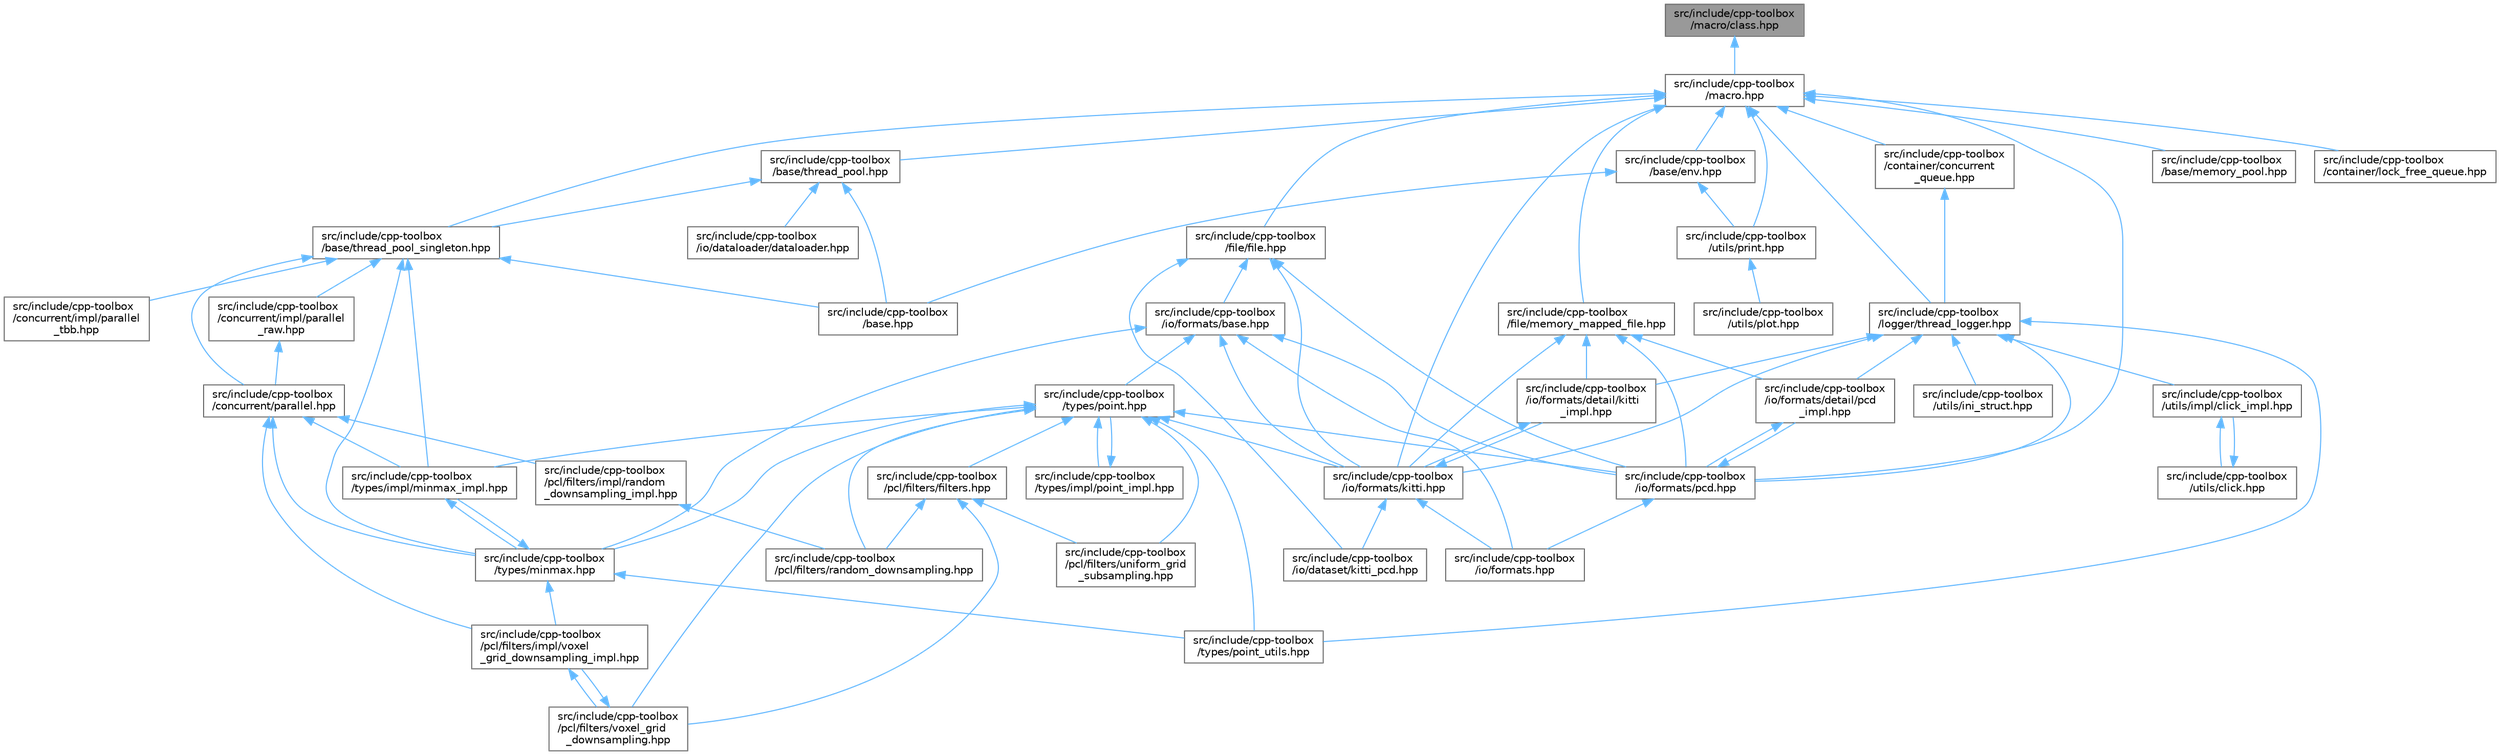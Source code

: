 digraph "src/include/cpp-toolbox/macro/class.hpp"
{
 // LATEX_PDF_SIZE
  bgcolor="transparent";
  edge [fontname=Helvetica,fontsize=10,labelfontname=Helvetica,labelfontsize=10];
  node [fontname=Helvetica,fontsize=10,shape=box,height=0.2,width=0.4];
  Node1 [id="Node000001",label="src/include/cpp-toolbox\l/macro/class.hpp",height=0.2,width=0.4,color="gray40", fillcolor="grey60", style="filled", fontcolor="black",tooltip=" "];
  Node1 -> Node2 [id="edge1_Node000001_Node000002",dir="back",color="steelblue1",style="solid",tooltip=" "];
  Node2 [id="Node000002",label="src/include/cpp-toolbox\l/macro.hpp",height=0.2,width=0.4,color="grey40", fillcolor="white", style="filled",URL="$macro_8hpp.html",tooltip="通用的编译器、平台、架构检测和实用宏定义 / Common macros for compiler, platform, architecture detection and utility macro..."];
  Node2 -> Node3 [id="edge2_Node000002_Node000003",dir="back",color="steelblue1",style="solid",tooltip=" "];
  Node3 [id="Node000003",label="src/include/cpp-toolbox\l/base/env.hpp",height=0.2,width=0.4,color="grey40", fillcolor="white", style="filled",URL="$env_8hpp.html",tooltip=" "];
  Node3 -> Node4 [id="edge3_Node000003_Node000004",dir="back",color="steelblue1",style="solid",tooltip=" "];
  Node4 [id="Node000004",label="src/include/cpp-toolbox\l/base.hpp",height=0.2,width=0.4,color="grey40", fillcolor="white", style="filled",URL="$base_8hpp.html",tooltip=" "];
  Node3 -> Node5 [id="edge4_Node000003_Node000005",dir="back",color="steelblue1",style="solid",tooltip=" "];
  Node5 [id="Node000005",label="src/include/cpp-toolbox\l/utils/print.hpp",height=0.2,width=0.4,color="grey40", fillcolor="white", style="filled",URL="$print_8hpp.html",tooltip=" "];
  Node5 -> Node6 [id="edge5_Node000005_Node000006",dir="back",color="steelblue1",style="solid",tooltip=" "];
  Node6 [id="Node000006",label="src/include/cpp-toolbox\l/utils/plot.hpp",height=0.2,width=0.4,color="grey40", fillcolor="white", style="filled",URL="$plot_8hpp.html",tooltip=" "];
  Node2 -> Node7 [id="edge6_Node000002_Node000007",dir="back",color="steelblue1",style="solid",tooltip=" "];
  Node7 [id="Node000007",label="src/include/cpp-toolbox\l/base/memory_pool.hpp",height=0.2,width=0.4,color="grey40", fillcolor="white", style="filled",URL="$memory__pool_8hpp.html",tooltip=" "];
  Node2 -> Node8 [id="edge7_Node000002_Node000008",dir="back",color="steelblue1",style="solid",tooltip=" "];
  Node8 [id="Node000008",label="src/include/cpp-toolbox\l/base/thread_pool.hpp",height=0.2,width=0.4,color="grey40", fillcolor="white", style="filled",URL="$thread__pool_8hpp.html",tooltip=" "];
  Node8 -> Node4 [id="edge8_Node000008_Node000004",dir="back",color="steelblue1",style="solid",tooltip=" "];
  Node8 -> Node9 [id="edge9_Node000008_Node000009",dir="back",color="steelblue1",style="solid",tooltip=" "];
  Node9 [id="Node000009",label="src/include/cpp-toolbox\l/base/thread_pool_singleton.hpp",height=0.2,width=0.4,color="grey40", fillcolor="white", style="filled",URL="$thread__pool__singleton_8hpp.html",tooltip=" "];
  Node9 -> Node4 [id="edge10_Node000009_Node000004",dir="back",color="steelblue1",style="solid",tooltip=" "];
  Node9 -> Node10 [id="edge11_Node000009_Node000010",dir="back",color="steelblue1",style="solid",tooltip=" "];
  Node10 [id="Node000010",label="src/include/cpp-toolbox\l/concurrent/impl/parallel\l_raw.hpp",height=0.2,width=0.4,color="grey40", fillcolor="white", style="filled",URL="$parallel__raw_8hpp.html",tooltip=" "];
  Node10 -> Node11 [id="edge12_Node000010_Node000011",dir="back",color="steelblue1",style="solid",tooltip=" "];
  Node11 [id="Node000011",label="src/include/cpp-toolbox\l/concurrent/parallel.hpp",height=0.2,width=0.4,color="grey40", fillcolor="white", style="filled",URL="$parallel_8hpp.html",tooltip=" "];
  Node11 -> Node12 [id="edge13_Node000011_Node000012",dir="back",color="steelblue1",style="solid",tooltip=" "];
  Node12 [id="Node000012",label="src/include/cpp-toolbox\l/pcl/filters/impl/random\l_downsampling_impl.hpp",height=0.2,width=0.4,color="grey40", fillcolor="white", style="filled",URL="$random__downsampling__impl_8hpp.html",tooltip=" "];
  Node12 -> Node13 [id="edge14_Node000012_Node000013",dir="back",color="steelblue1",style="solid",tooltip=" "];
  Node13 [id="Node000013",label="src/include/cpp-toolbox\l/pcl/filters/random_downsampling.hpp",height=0.2,width=0.4,color="grey40", fillcolor="white", style="filled",URL="$random__downsampling_8hpp.html",tooltip=" "];
  Node11 -> Node14 [id="edge15_Node000011_Node000014",dir="back",color="steelblue1",style="solid",tooltip=" "];
  Node14 [id="Node000014",label="src/include/cpp-toolbox\l/pcl/filters/impl/voxel\l_grid_downsampling_impl.hpp",height=0.2,width=0.4,color="grey40", fillcolor="white", style="filled",URL="$voxel__grid__downsampling__impl_8hpp.html",tooltip=" "];
  Node14 -> Node15 [id="edge16_Node000014_Node000015",dir="back",color="steelblue1",style="solid",tooltip=" "];
  Node15 [id="Node000015",label="src/include/cpp-toolbox\l/pcl/filters/voxel_grid\l_downsampling.hpp",height=0.2,width=0.4,color="grey40", fillcolor="white", style="filled",URL="$voxel__grid__downsampling_8hpp.html",tooltip=" "];
  Node15 -> Node14 [id="edge17_Node000015_Node000014",dir="back",color="steelblue1",style="solid",tooltip=" "];
  Node11 -> Node16 [id="edge18_Node000011_Node000016",dir="back",color="steelblue1",style="solid",tooltip=" "];
  Node16 [id="Node000016",label="src/include/cpp-toolbox\l/types/impl/minmax_impl.hpp",height=0.2,width=0.4,color="grey40", fillcolor="white", style="filled",URL="$minmax__impl_8hpp.html",tooltip=" "];
  Node16 -> Node17 [id="edge19_Node000016_Node000017",dir="back",color="steelblue1",style="solid",tooltip=" "];
  Node17 [id="Node000017",label="src/include/cpp-toolbox\l/types/minmax.hpp",height=0.2,width=0.4,color="grey40", fillcolor="white", style="filled",URL="$minmax_8hpp.html",tooltip=" "];
  Node17 -> Node14 [id="edge20_Node000017_Node000014",dir="back",color="steelblue1",style="solid",tooltip=" "];
  Node17 -> Node16 [id="edge21_Node000017_Node000016",dir="back",color="steelblue1",style="solid",tooltip=" "];
  Node17 -> Node18 [id="edge22_Node000017_Node000018",dir="back",color="steelblue1",style="solid",tooltip=" "];
  Node18 [id="Node000018",label="src/include/cpp-toolbox\l/types/point_utils.hpp",height=0.2,width=0.4,color="grey40", fillcolor="white", style="filled",URL="$point__utils_8hpp.html",tooltip=" "];
  Node11 -> Node17 [id="edge23_Node000011_Node000017",dir="back",color="steelblue1",style="solid",tooltip=" "];
  Node9 -> Node19 [id="edge24_Node000009_Node000019",dir="back",color="steelblue1",style="solid",tooltip=" "];
  Node19 [id="Node000019",label="src/include/cpp-toolbox\l/concurrent/impl/parallel\l_tbb.hpp",height=0.2,width=0.4,color="grey40", fillcolor="white", style="filled",URL="$parallel__tbb_8hpp.html",tooltip=" "];
  Node9 -> Node11 [id="edge25_Node000009_Node000011",dir="back",color="steelblue1",style="solid",tooltip=" "];
  Node9 -> Node16 [id="edge26_Node000009_Node000016",dir="back",color="steelblue1",style="solid",tooltip=" "];
  Node9 -> Node17 [id="edge27_Node000009_Node000017",dir="back",color="steelblue1",style="solid",tooltip=" "];
  Node8 -> Node20 [id="edge28_Node000008_Node000020",dir="back",color="steelblue1",style="solid",tooltip=" "];
  Node20 [id="Node000020",label="src/include/cpp-toolbox\l/io/dataloader/dataloader.hpp",height=0.2,width=0.4,color="grey40", fillcolor="white", style="filled",URL="$dataloader_8hpp.html",tooltip=" "];
  Node2 -> Node9 [id="edge29_Node000002_Node000009",dir="back",color="steelblue1",style="solid",tooltip=" "];
  Node2 -> Node21 [id="edge30_Node000002_Node000021",dir="back",color="steelblue1",style="solid",tooltip=" "];
  Node21 [id="Node000021",label="src/include/cpp-toolbox\l/container/concurrent\l_queue.hpp",height=0.2,width=0.4,color="grey40", fillcolor="white", style="filled",URL="$concurrent__queue_8hpp.html",tooltip=" "];
  Node21 -> Node22 [id="edge31_Node000021_Node000022",dir="back",color="steelblue1",style="solid",tooltip=" "];
  Node22 [id="Node000022",label="src/include/cpp-toolbox\l/logger/thread_logger.hpp",height=0.2,width=0.4,color="grey40", fillcolor="white", style="filled",URL="$thread__logger_8hpp.html",tooltip=" "];
  Node22 -> Node23 [id="edge32_Node000022_Node000023",dir="back",color="steelblue1",style="solid",tooltip=" "];
  Node23 [id="Node000023",label="src/include/cpp-toolbox\l/io/formats/detail/kitti\l_impl.hpp",height=0.2,width=0.4,color="grey40", fillcolor="white", style="filled",URL="$kitti__impl_8hpp.html",tooltip="此文件包含 kitti_format_t 的模板实现/This file contains the template implementations for kitti_format_t"];
  Node23 -> Node24 [id="edge33_Node000023_Node000024",dir="back",color="steelblue1",style="solid",tooltip=" "];
  Node24 [id="Node000024",label="src/include/cpp-toolbox\l/io/formats/kitti.hpp",height=0.2,width=0.4,color="grey40", fillcolor="white", style="filled",URL="$kitti_8hpp.html",tooltip=" "];
  Node24 -> Node25 [id="edge34_Node000024_Node000025",dir="back",color="steelblue1",style="solid",tooltip=" "];
  Node25 [id="Node000025",label="src/include/cpp-toolbox\l/io/dataset/kitti_pcd.hpp",height=0.2,width=0.4,color="grey40", fillcolor="white", style="filled",URL="$kitti__pcd_8hpp.html",tooltip=" "];
  Node24 -> Node26 [id="edge35_Node000024_Node000026",dir="back",color="steelblue1",style="solid",tooltip=" "];
  Node26 [id="Node000026",label="src/include/cpp-toolbox\l/io/formats.hpp",height=0.2,width=0.4,color="grey40", fillcolor="white", style="filled",URL="$formats_8hpp.html",tooltip=" "];
  Node24 -> Node23 [id="edge36_Node000024_Node000023",dir="back",color="steelblue1",style="solid",tooltip=" "];
  Node22 -> Node27 [id="edge37_Node000022_Node000027",dir="back",color="steelblue1",style="solid",tooltip=" "];
  Node27 [id="Node000027",label="src/include/cpp-toolbox\l/io/formats/detail/pcd\l_impl.hpp",height=0.2,width=0.4,color="grey40", fillcolor="white", style="filled",URL="$pcd__impl_8hpp.html",tooltip="此文件包含 pcd_format_t 的模板实现/This file contains the template implementations for pcd_format_t"];
  Node27 -> Node28 [id="edge38_Node000027_Node000028",dir="back",color="steelblue1",style="solid",tooltip=" "];
  Node28 [id="Node000028",label="src/include/cpp-toolbox\l/io/formats/pcd.hpp",height=0.2,width=0.4,color="grey40", fillcolor="white", style="filled",URL="$pcd_8hpp.html",tooltip=" "];
  Node28 -> Node26 [id="edge39_Node000028_Node000026",dir="back",color="steelblue1",style="solid",tooltip=" "];
  Node28 -> Node27 [id="edge40_Node000028_Node000027",dir="back",color="steelblue1",style="solid",tooltip=" "];
  Node22 -> Node24 [id="edge41_Node000022_Node000024",dir="back",color="steelblue1",style="solid",tooltip=" "];
  Node22 -> Node28 [id="edge42_Node000022_Node000028",dir="back",color="steelblue1",style="solid",tooltip=" "];
  Node22 -> Node18 [id="edge43_Node000022_Node000018",dir="back",color="steelblue1",style="solid",tooltip=" "];
  Node22 -> Node29 [id="edge44_Node000022_Node000029",dir="back",color="steelblue1",style="solid",tooltip=" "];
  Node29 [id="Node000029",label="src/include/cpp-toolbox\l/utils/impl/click_impl.hpp",height=0.2,width=0.4,color="grey40", fillcolor="white", style="filled",URL="$click__impl_8hpp.html",tooltip=" "];
  Node29 -> Node30 [id="edge45_Node000029_Node000030",dir="back",color="steelblue1",style="solid",tooltip=" "];
  Node30 [id="Node000030",label="src/include/cpp-toolbox\l/utils/click.hpp",height=0.2,width=0.4,color="grey40", fillcolor="white", style="filled",URL="$click_8hpp.html",tooltip=" "];
  Node30 -> Node29 [id="edge46_Node000030_Node000029",dir="back",color="steelblue1",style="solid",tooltip=" "];
  Node22 -> Node31 [id="edge47_Node000022_Node000031",dir="back",color="steelblue1",style="solid",tooltip=" "];
  Node31 [id="Node000031",label="src/include/cpp-toolbox\l/utils/ini_struct.hpp",height=0.2,width=0.4,color="grey40", fillcolor="white", style="filled",URL="$ini__struct_8hpp.html",tooltip=" "];
  Node2 -> Node32 [id="edge48_Node000002_Node000032",dir="back",color="steelblue1",style="solid",tooltip=" "];
  Node32 [id="Node000032",label="src/include/cpp-toolbox\l/container/lock_free_queue.hpp",height=0.2,width=0.4,color="grey40", fillcolor="white", style="filled",URL="$lock__free__queue_8hpp.html",tooltip=" "];
  Node2 -> Node33 [id="edge49_Node000002_Node000033",dir="back",color="steelblue1",style="solid",tooltip=" "];
  Node33 [id="Node000033",label="src/include/cpp-toolbox\l/file/file.hpp",height=0.2,width=0.4,color="grey40", fillcolor="white", style="filled",URL="$file_8hpp.html",tooltip=" "];
  Node33 -> Node25 [id="edge50_Node000033_Node000025",dir="back",color="steelblue1",style="solid",tooltip=" "];
  Node33 -> Node34 [id="edge51_Node000033_Node000034",dir="back",color="steelblue1",style="solid",tooltip=" "];
  Node34 [id="Node000034",label="src/include/cpp-toolbox\l/io/formats/base.hpp",height=0.2,width=0.4,color="grey40", fillcolor="white", style="filled",URL="$io_2formats_2base_8hpp.html",tooltip=" "];
  Node34 -> Node26 [id="edge52_Node000034_Node000026",dir="back",color="steelblue1",style="solid",tooltip=" "];
  Node34 -> Node24 [id="edge53_Node000034_Node000024",dir="back",color="steelblue1",style="solid",tooltip=" "];
  Node34 -> Node28 [id="edge54_Node000034_Node000028",dir="back",color="steelblue1",style="solid",tooltip=" "];
  Node34 -> Node17 [id="edge55_Node000034_Node000017",dir="back",color="steelblue1",style="solid",tooltip=" "];
  Node34 -> Node35 [id="edge56_Node000034_Node000035",dir="back",color="steelblue1",style="solid",tooltip=" "];
  Node35 [id="Node000035",label="src/include/cpp-toolbox\l/types/point.hpp",height=0.2,width=0.4,color="grey40", fillcolor="white", style="filled",URL="$point_8hpp.html",tooltip=" "];
  Node35 -> Node24 [id="edge57_Node000035_Node000024",dir="back",color="steelblue1",style="solid",tooltip=" "];
  Node35 -> Node28 [id="edge58_Node000035_Node000028",dir="back",color="steelblue1",style="solid",tooltip=" "];
  Node35 -> Node36 [id="edge59_Node000035_Node000036",dir="back",color="steelblue1",style="solid",tooltip=" "];
  Node36 [id="Node000036",label="src/include/cpp-toolbox\l/pcl/filters/filters.hpp",height=0.2,width=0.4,color="grey40", fillcolor="white", style="filled",URL="$filters_8hpp.html",tooltip=" "];
  Node36 -> Node13 [id="edge60_Node000036_Node000013",dir="back",color="steelblue1",style="solid",tooltip=" "];
  Node36 -> Node37 [id="edge61_Node000036_Node000037",dir="back",color="steelblue1",style="solid",tooltip=" "];
  Node37 [id="Node000037",label="src/include/cpp-toolbox\l/pcl/filters/uniform_grid\l_subsampling.hpp",height=0.2,width=0.4,color="grey40", fillcolor="white", style="filled",URL="$uniform__grid__subsampling_8hpp.html",tooltip=" "];
  Node36 -> Node15 [id="edge62_Node000036_Node000015",dir="back",color="steelblue1",style="solid",tooltip=" "];
  Node35 -> Node13 [id="edge63_Node000035_Node000013",dir="back",color="steelblue1",style="solid",tooltip=" "];
  Node35 -> Node37 [id="edge64_Node000035_Node000037",dir="back",color="steelblue1",style="solid",tooltip=" "];
  Node35 -> Node15 [id="edge65_Node000035_Node000015",dir="back",color="steelblue1",style="solid",tooltip=" "];
  Node35 -> Node16 [id="edge66_Node000035_Node000016",dir="back",color="steelblue1",style="solid",tooltip=" "];
  Node35 -> Node38 [id="edge67_Node000035_Node000038",dir="back",color="steelblue1",style="solid",tooltip=" "];
  Node38 [id="Node000038",label="src/include/cpp-toolbox\l/types/impl/point_impl.hpp",height=0.2,width=0.4,color="grey40", fillcolor="white", style="filled",URL="$point__impl_8hpp.html",tooltip=" "];
  Node38 -> Node35 [id="edge68_Node000038_Node000035",dir="back",color="steelblue1",style="solid",tooltip=" "];
  Node35 -> Node17 [id="edge69_Node000035_Node000017",dir="back",color="steelblue1",style="solid",tooltip=" "];
  Node35 -> Node18 [id="edge70_Node000035_Node000018",dir="back",color="steelblue1",style="solid",tooltip=" "];
  Node33 -> Node24 [id="edge71_Node000033_Node000024",dir="back",color="steelblue1",style="solid",tooltip=" "];
  Node33 -> Node28 [id="edge72_Node000033_Node000028",dir="back",color="steelblue1",style="solid",tooltip=" "];
  Node2 -> Node39 [id="edge73_Node000002_Node000039",dir="back",color="steelblue1",style="solid",tooltip=" "];
  Node39 [id="Node000039",label="src/include/cpp-toolbox\l/file/memory_mapped_file.hpp",height=0.2,width=0.4,color="grey40", fillcolor="white", style="filled",URL="$memory__mapped__file_8hpp.html",tooltip=" "];
  Node39 -> Node23 [id="edge74_Node000039_Node000023",dir="back",color="steelblue1",style="solid",tooltip=" "];
  Node39 -> Node27 [id="edge75_Node000039_Node000027",dir="back",color="steelblue1",style="solid",tooltip=" "];
  Node39 -> Node24 [id="edge76_Node000039_Node000024",dir="back",color="steelblue1",style="solid",tooltip=" "];
  Node39 -> Node28 [id="edge77_Node000039_Node000028",dir="back",color="steelblue1",style="solid",tooltip=" "];
  Node2 -> Node24 [id="edge78_Node000002_Node000024",dir="back",color="steelblue1",style="solid",tooltip=" "];
  Node2 -> Node28 [id="edge79_Node000002_Node000028",dir="back",color="steelblue1",style="solid",tooltip=" "];
  Node2 -> Node22 [id="edge80_Node000002_Node000022",dir="back",color="steelblue1",style="solid",tooltip=" "];
  Node2 -> Node5 [id="edge81_Node000002_Node000005",dir="back",color="steelblue1",style="solid",tooltip=" "];
}
